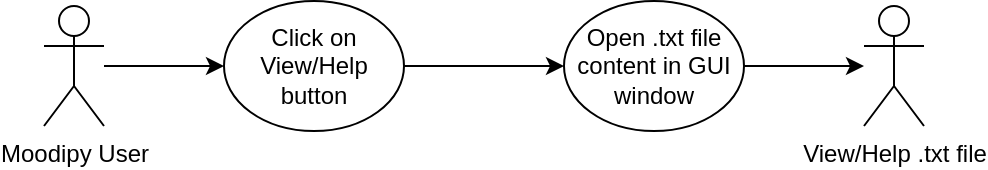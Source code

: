 <mxfile version="13.3.2" type="github"><diagram id="xWglTDFckjAgYGoPjg47" name="Page-1"><mxGraphModel dx="1038" dy="548" grid="1" gridSize="10" guides="1" tooltips="1" connect="1" arrows="1" fold="1" page="1" pageScale="1" pageWidth="850" pageHeight="1100" math="0" shadow="0"><root><mxCell id="0"/><mxCell id="1" parent="0"/><mxCell id="arhzFwlKo96cz5EWzgSA-7" value="" style="edgeStyle=orthogonalEdgeStyle;rounded=0;orthogonalLoop=1;jettySize=auto;html=1;" parent="1" source="arhzFwlKo96cz5EWzgSA-1" target="arhzFwlKo96cz5EWzgSA-4" edge="1"><mxGeometry relative="1" as="geometry"/></mxCell><mxCell id="arhzFwlKo96cz5EWzgSA-1" value="Moodipy User" style="shape=umlActor;verticalLabelPosition=bottom;labelBackgroundColor=#ffffff;verticalAlign=top;html=1;outlineConnect=0;" parent="1" vertex="1"><mxGeometry x="160" y="190" width="30" height="60" as="geometry"/></mxCell><mxCell id="arhzFwlKo96cz5EWzgSA-11" value="" style="edgeStyle=orthogonalEdgeStyle;rounded=0;orthogonalLoop=1;jettySize=auto;html=1;" parent="1" source="arhzFwlKo96cz5EWzgSA-4" target="arhzFwlKo96cz5EWzgSA-10" edge="1"><mxGeometry relative="1" as="geometry"/></mxCell><mxCell id="arhzFwlKo96cz5EWzgSA-4" value="Click on View/Help button" style="ellipse;whiteSpace=wrap;html=1;" parent="1" vertex="1"><mxGeometry x="250" y="187.5" width="90" height="65" as="geometry"/></mxCell><mxCell id="arhzFwlKo96cz5EWzgSA-14" value="" style="edgeStyle=orthogonalEdgeStyle;rounded=0;orthogonalLoop=1;jettySize=auto;html=1;" parent="1" source="arhzFwlKo96cz5EWzgSA-10" target="arhzFwlKo96cz5EWzgSA-12" edge="1"><mxGeometry relative="1" as="geometry"/></mxCell><mxCell id="arhzFwlKo96cz5EWzgSA-10" value="Open .txt file content in GUI window" style="ellipse;whiteSpace=wrap;html=1;" parent="1" vertex="1"><mxGeometry x="420" y="187.5" width="90" height="65" as="geometry"/></mxCell><mxCell id="arhzFwlKo96cz5EWzgSA-12" value="View/Help .txt file" style="shape=umlActor;verticalLabelPosition=bottom;labelBackgroundColor=#ffffff;verticalAlign=top;html=1;outlineConnect=0;" parent="1" vertex="1"><mxGeometry x="570" y="190" width="30" height="60" as="geometry"/></mxCell></root></mxGraphModel></diagram></mxfile>
